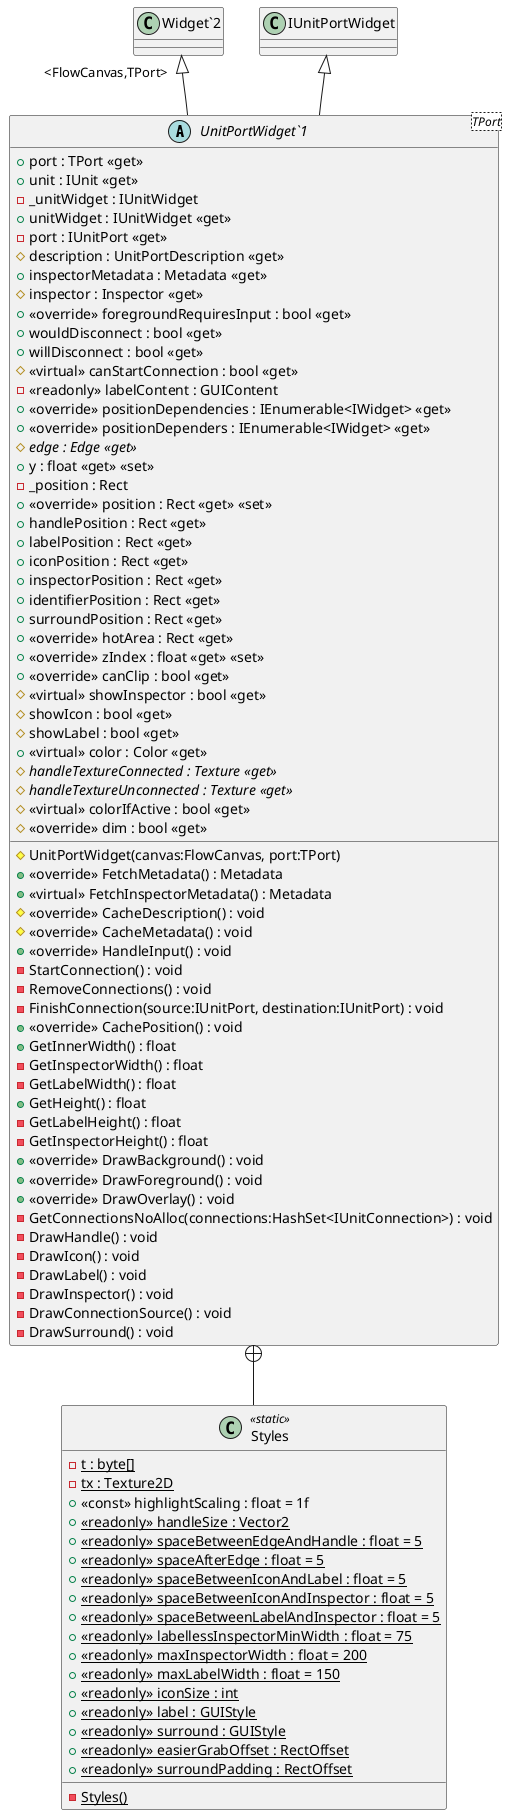 @startuml
abstract class "UnitPortWidget`1"<TPort> {
    # UnitPortWidget(canvas:FlowCanvas, port:TPort)
    + port : TPort <<get>>
    + unit : IUnit <<get>>
    - _unitWidget : IUnitWidget
    + unitWidget : IUnitWidget <<get>>
    - port : IUnitPort <<get>>
    # description : UnitPortDescription <<get>>
    + inspectorMetadata : Metadata <<get>>
    # inspector : Inspector <<get>>
    + <<override>> FetchMetadata() : Metadata
    + <<virtual>> FetchInspectorMetadata() : Metadata
    # <<override>> CacheDescription() : void
    # <<override>> CacheMetadata() : void
    + <<override>> foregroundRequiresInput : bool <<get>>
    + wouldDisconnect : bool <<get>>
    + willDisconnect : bool <<get>>
    # <<virtual>> canStartConnection : bool <<get>>
    + <<override>> HandleInput() : void
    - StartConnection() : void
    - RemoveConnections() : void
    - FinishConnection(source:IUnitPort, destination:IUnitPort) : void
    - <<readonly>> labelContent : GUIContent
    + <<override>> positionDependencies : IEnumerable<IWidget> <<get>>
    + <<override>> positionDependers : IEnumerable<IWidget> <<get>>
    # {abstract} edge : Edge <<get>>
    + y : float <<get>> <<set>>
    - _position : Rect
    + <<override>> position : Rect <<get>> <<set>>
    + handlePosition : Rect <<get>>
    + labelPosition : Rect <<get>>
    + iconPosition : Rect <<get>>
    + inspectorPosition : Rect <<get>>
    + identifierPosition : Rect <<get>>
    + surroundPosition : Rect <<get>>
    + <<override>> hotArea : Rect <<get>>
    + <<override>> CachePosition() : void
    + GetInnerWidth() : float
    - GetInspectorWidth() : float
    - GetLabelWidth() : float
    + GetHeight() : float
    - GetLabelHeight() : float
    - GetInspectorHeight() : float
    + <<override>> zIndex : float <<get>> <<set>>
    + <<override>> canClip : bool <<get>>
    # <<virtual>> showInspector : bool <<get>>
    # showIcon : bool <<get>>
    # showLabel : bool <<get>>
    + <<virtual>> color : Color <<get>>
    # {abstract} handleTextureConnected : Texture <<get>>
    # {abstract} handleTextureUnconnected : Texture <<get>>
    # <<virtual>> colorIfActive : bool <<get>>
    # <<override>> dim : bool <<get>>
    + <<override>> DrawBackground() : void
    + <<override>> DrawForeground() : void
    + <<override>> DrawOverlay() : void
    - GetConnectionsNoAlloc(connections:HashSet<IUnitConnection>) : void
    - DrawHandle() : void
    - DrawIcon() : void
    - DrawLabel() : void
    - DrawInspector() : void
    - DrawConnectionSource() : void
    - DrawSurround() : void
}
class Styles <<static>> {
    - {static} t : byte[]
    - {static} tx : Texture2D
    {static} - Styles()
    + <<const>> highlightScaling : float = 1f
    + {static} <<readonly>> handleSize : Vector2
    + {static} <<readonly>> spaceBetweenEdgeAndHandle : float = 5
    + {static} <<readonly>> spaceAfterEdge : float = 5
    + {static} <<readonly>> spaceBetweenIconAndLabel : float = 5
    + {static} <<readonly>> spaceBetweenIconAndInspector : float = 5
    + {static} <<readonly>> spaceBetweenLabelAndInspector : float = 5
    + {static} <<readonly>> labellessInspectorMinWidth : float = 75
    + {static} <<readonly>> maxInspectorWidth : float = 200
    + {static} <<readonly>> maxLabelWidth : float = 150
    + {static} <<readonly>> iconSize : int
    + {static} <<readonly>> label : GUIStyle
    + {static} <<readonly>> surround : GUIStyle
    + {static} <<readonly>> easierGrabOffset : RectOffset
    + {static} <<readonly>> surroundPadding : RectOffset
}
"Widget`2" "<FlowCanvas,TPort>" <|-- "UnitPortWidget`1"
IUnitPortWidget <|-- "UnitPortWidget`1"
"UnitPortWidget`1" +-- Styles
@enduml
